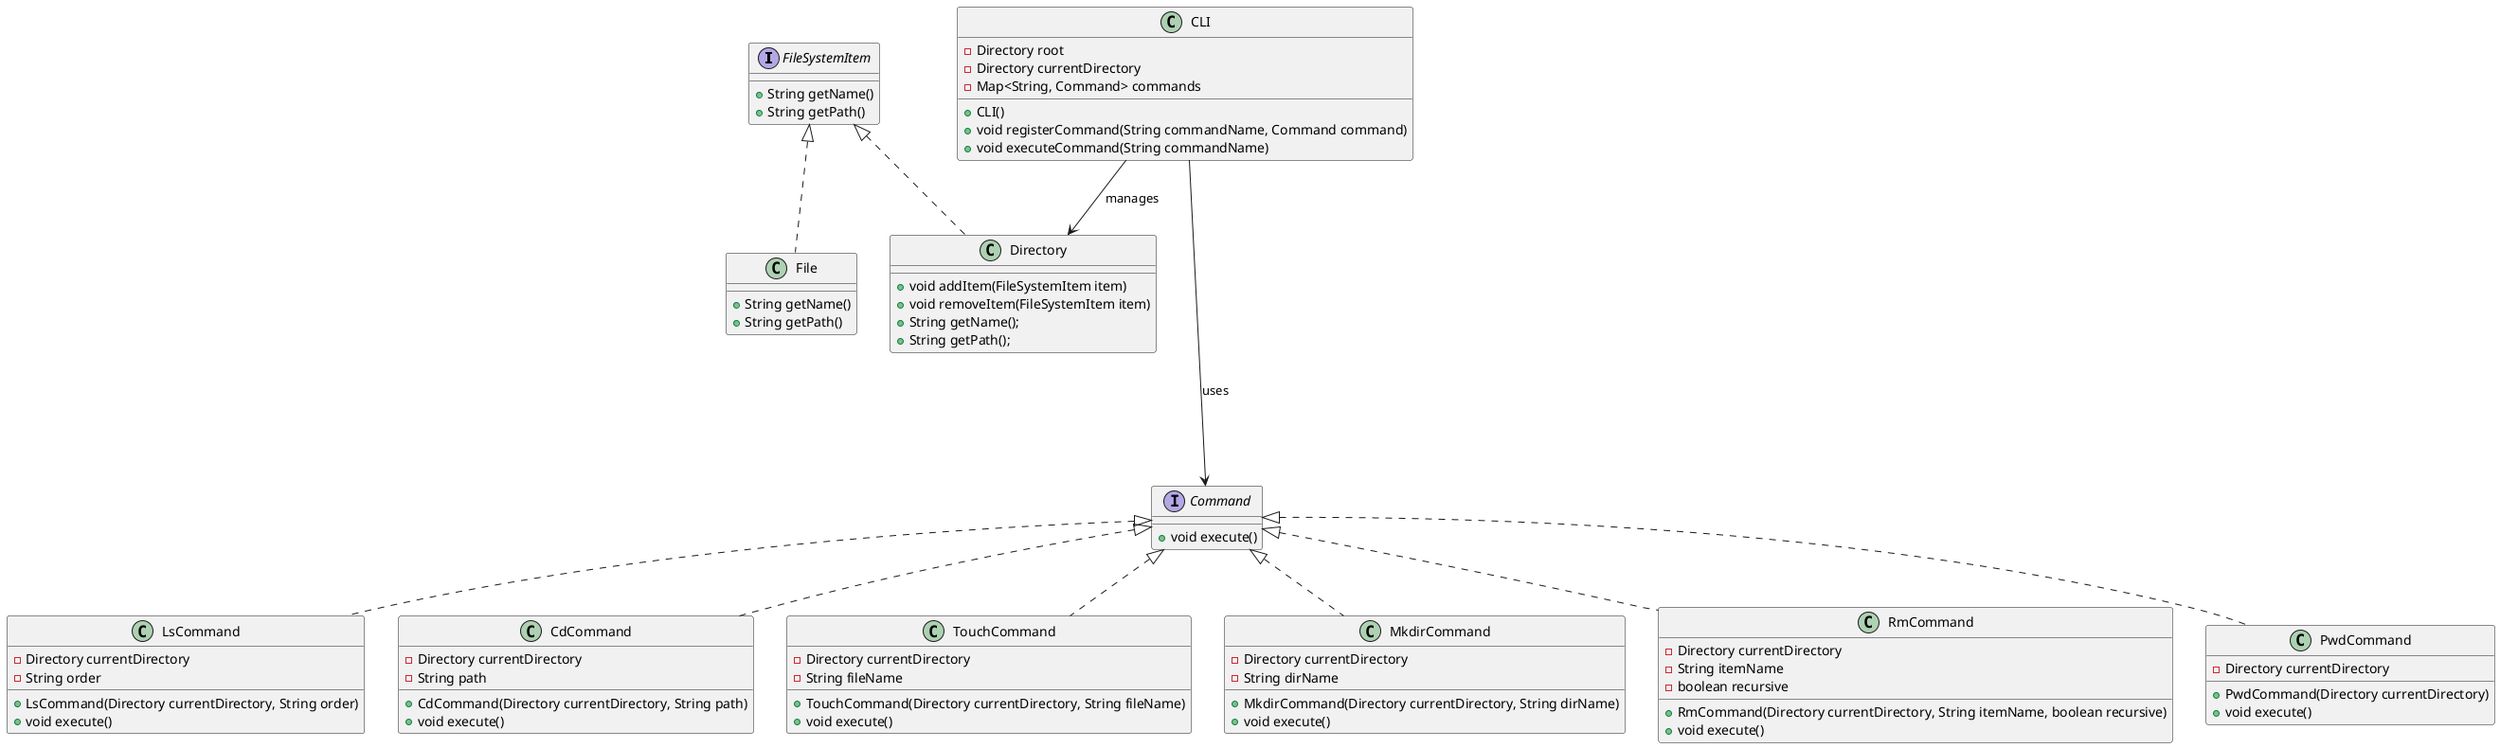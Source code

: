 @startuml




interface FileSystemItem{
    + String getName()
    + String getPath()
}

class File implements FileSystemItem{
    + String getName()
    + String getPath()
}

class Directory implements FileSystemItem {
    + void addItem(FileSystemItem item)
    + void removeItem(FileSystemItem item)
    + String getName();
    + String getPath();
}

interface Command {
    + void execute()
}

class LsCommand implements Command {
    - Directory currentDirectory
    - String order
    + LsCommand(Directory currentDirectory, String order)
    + void execute()
}

class CdCommand implements Command {
    - Directory currentDirectory
    - String path
    + CdCommand(Directory currentDirectory, String path)
    + void execute()
}

class TouchCommand implements Command{
    - Directory currentDirectory
    - String fileName
    + TouchCommand(Directory currentDirectory, String fileName)
    + void execute()
}

class MkdirCommand implements Command{
    - Directory currentDirectory
    - String dirName
    + MkdirCommand(Directory currentDirectory, String dirName)
    + void execute()
}

class RmCommand implements Command {
    - Directory currentDirectory
    - String itemName
    - boolean recursive
    + RmCommand(Directory currentDirectory, String itemName, boolean recursive)
    + void execute()
}

class PwdCommand implements Command{
    - Directory currentDirectory
    + PwdCommand(Directory currentDirectory)
    + void execute()
}

class CLI {
    - Directory root
    - Directory currentDirectory
    - Map<String, Command> commands
    + CLI()
    + void registerCommand(String commandName, Command command)
    + void executeCommand(String commandName)
}











CLI ----> Command : uses
CLI --> Directory : manages

@enduml
